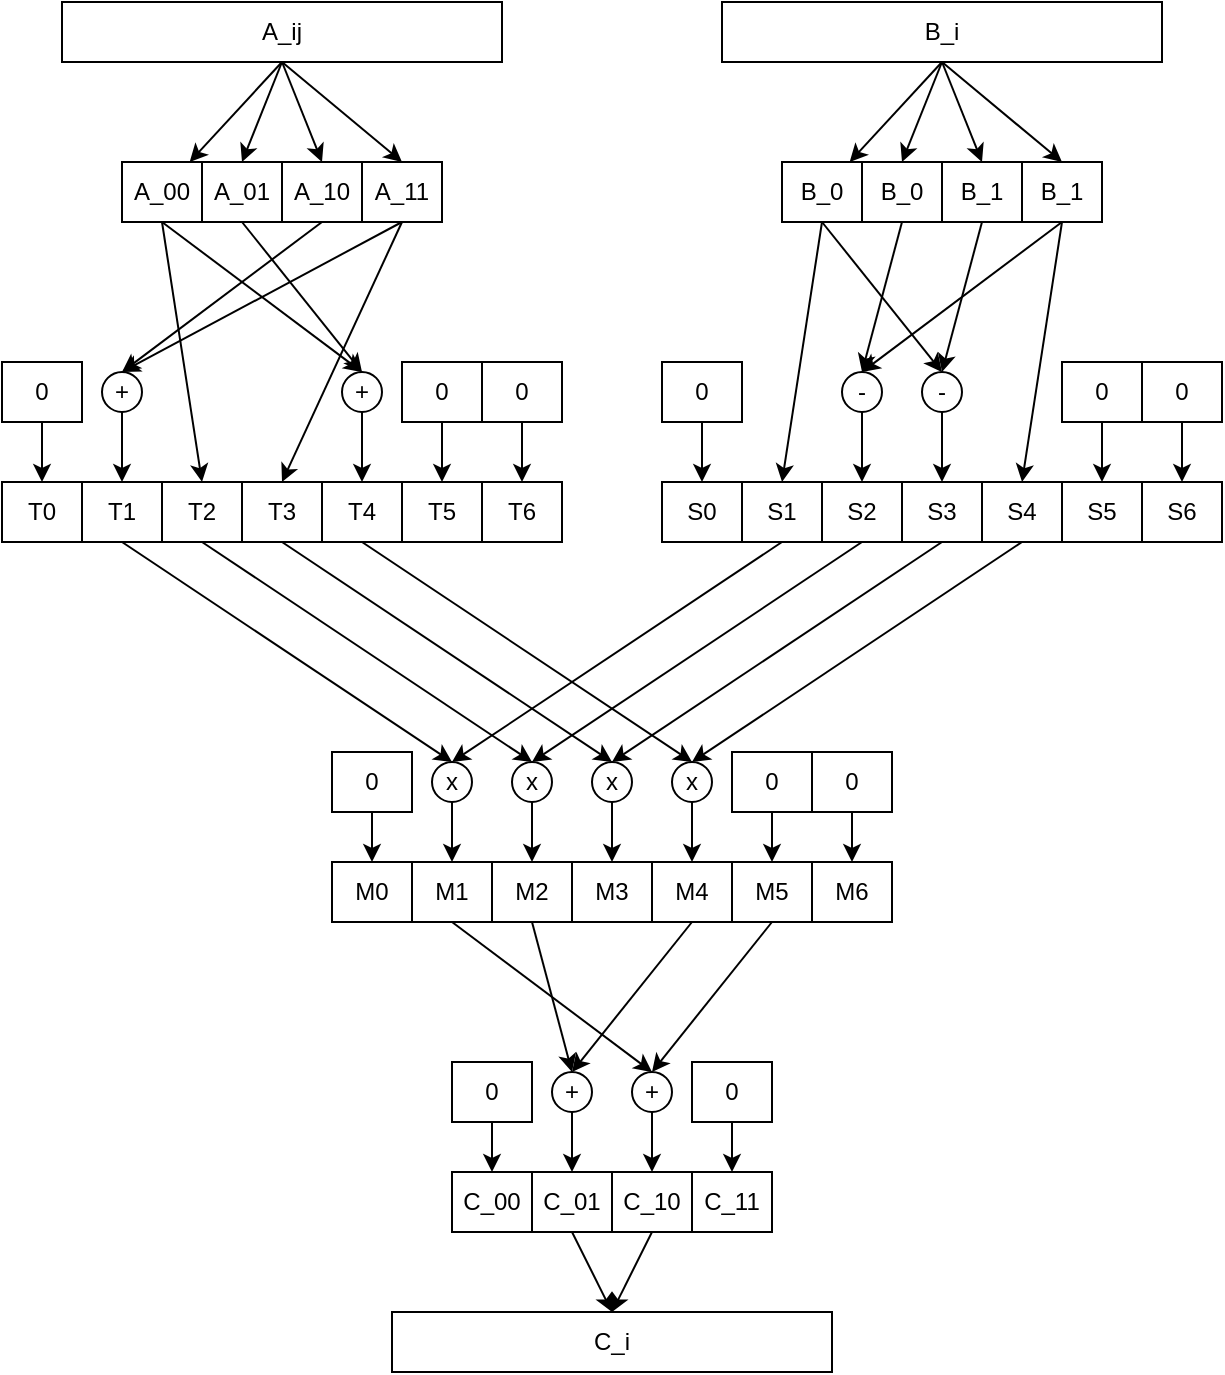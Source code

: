 <mxfile version="27.0.9">
  <diagram name="Page-1" id="YYA-tpIMSf6mjCUmN4pZ">
    <mxGraphModel dx="2066" dy="1201" grid="1" gridSize="10" guides="1" tooltips="1" connect="1" arrows="1" fold="1" page="1" pageScale="1" pageWidth="850" pageHeight="1100" math="0" shadow="0">
      <root>
        <mxCell id="0" />
        <mxCell id="1" parent="0" />
        <mxCell id="SnCa2u7Qq1uV7oJIc8DQ-44" style="edgeStyle=none;rounded=0;orthogonalLoop=1;jettySize=auto;html=1;exitX=0.5;exitY=1;exitDx=0;exitDy=0;" parent="1" source="SnCa2u7Qq1uV7oJIc8DQ-1" target="SnCa2u7Qq1uV7oJIc8DQ-40" edge="1">
          <mxGeometry relative="1" as="geometry" />
        </mxCell>
        <mxCell id="SnCa2u7Qq1uV7oJIc8DQ-45" style="edgeStyle=none;rounded=0;orthogonalLoop=1;jettySize=auto;html=1;exitX=0.5;exitY=1;exitDx=0;exitDy=0;entryX=0.5;entryY=0;entryDx=0;entryDy=0;" parent="1" source="SnCa2u7Qq1uV7oJIc8DQ-1" target="SnCa2u7Qq1uV7oJIc8DQ-43" edge="1">
          <mxGeometry relative="1" as="geometry" />
        </mxCell>
        <mxCell id="SnCa2u7Qq1uV7oJIc8DQ-46" style="edgeStyle=none;rounded=0;orthogonalLoop=1;jettySize=auto;html=1;exitX=0.5;exitY=1;exitDx=0;exitDy=0;entryX=0.5;entryY=0;entryDx=0;entryDy=0;" parent="1" source="SnCa2u7Qq1uV7oJIc8DQ-1" target="SnCa2u7Qq1uV7oJIc8DQ-42" edge="1">
          <mxGeometry relative="1" as="geometry" />
        </mxCell>
        <mxCell id="SnCa2u7Qq1uV7oJIc8DQ-47" style="edgeStyle=none;rounded=0;orthogonalLoop=1;jettySize=auto;html=1;exitX=0.5;exitY=1;exitDx=0;exitDy=0;entryX=0.5;entryY=0;entryDx=0;entryDy=0;" parent="1" source="SnCa2u7Qq1uV7oJIc8DQ-1" target="SnCa2u7Qq1uV7oJIc8DQ-41" edge="1">
          <mxGeometry relative="1" as="geometry" />
        </mxCell>
        <mxCell id="SnCa2u7Qq1uV7oJIc8DQ-1" value="A_ij" style="rounded=0;whiteSpace=wrap;html=1;" parent="1" vertex="1">
          <mxGeometry x="150" y="200" width="220" height="30" as="geometry" />
        </mxCell>
        <mxCell id="SnCa2u7Qq1uV7oJIc8DQ-77" style="edgeStyle=none;rounded=0;orthogonalLoop=1;jettySize=auto;html=1;exitX=0.5;exitY=1;exitDx=0;exitDy=0;entryX=0.5;entryY=0;entryDx=0;entryDy=0;" parent="1" source="SnCa2u7Qq1uV7oJIc8DQ-40" target="SnCa2u7Qq1uV7oJIc8DQ-60" edge="1">
          <mxGeometry relative="1" as="geometry" />
        </mxCell>
        <mxCell id="SnCa2u7Qq1uV7oJIc8DQ-83" style="edgeStyle=none;rounded=0;orthogonalLoop=1;jettySize=auto;html=1;exitX=0.5;exitY=1;exitDx=0;exitDy=0;entryX=0.5;entryY=0;entryDx=0;entryDy=0;" parent="1" source="SnCa2u7Qq1uV7oJIc8DQ-40" target="SnCa2u7Qq1uV7oJIc8DQ-80" edge="1">
          <mxGeometry relative="1" as="geometry" />
        </mxCell>
        <mxCell id="SnCa2u7Qq1uV7oJIc8DQ-40" value="A_00" style="rounded=0;whiteSpace=wrap;html=1;" parent="1" vertex="1">
          <mxGeometry x="180" y="280" width="40" height="30" as="geometry" />
        </mxCell>
        <mxCell id="SnCa2u7Qq1uV7oJIc8DQ-76" style="edgeStyle=none;rounded=0;orthogonalLoop=1;jettySize=auto;html=1;exitX=0.5;exitY=1;exitDx=0;exitDy=0;entryX=0.5;entryY=0;entryDx=0;entryDy=0;" parent="1" source="SnCa2u7Qq1uV7oJIc8DQ-41" target="SnCa2u7Qq1uV7oJIc8DQ-74" edge="1">
          <mxGeometry relative="1" as="geometry" />
        </mxCell>
        <mxCell id="SnCa2u7Qq1uV7oJIc8DQ-78" style="edgeStyle=none;rounded=0;orthogonalLoop=1;jettySize=auto;html=1;exitX=0.5;exitY=1;exitDx=0;exitDy=0;entryX=0.5;entryY=0;entryDx=0;entryDy=0;" parent="1" source="SnCa2u7Qq1uV7oJIc8DQ-41" target="SnCa2u7Qq1uV7oJIc8DQ-59" edge="1">
          <mxGeometry relative="1" as="geometry" />
        </mxCell>
        <mxCell id="SnCa2u7Qq1uV7oJIc8DQ-41" value="A_11" style="rounded=0;whiteSpace=wrap;html=1;" parent="1" vertex="1">
          <mxGeometry x="300" y="280" width="40" height="30" as="geometry" />
        </mxCell>
        <mxCell id="SnCa2u7Qq1uV7oJIc8DQ-75" style="edgeStyle=none;rounded=0;orthogonalLoop=1;jettySize=auto;html=1;exitX=0.5;exitY=1;exitDx=0;exitDy=0;entryX=0.5;entryY=0;entryDx=0;entryDy=0;" parent="1" source="SnCa2u7Qq1uV7oJIc8DQ-42" target="SnCa2u7Qq1uV7oJIc8DQ-74" edge="1">
          <mxGeometry relative="1" as="geometry" />
        </mxCell>
        <mxCell id="SnCa2u7Qq1uV7oJIc8DQ-42" value="A_10" style="rounded=0;whiteSpace=wrap;html=1;" parent="1" vertex="1">
          <mxGeometry x="260" y="280" width="40" height="30" as="geometry" />
        </mxCell>
        <mxCell id="SnCa2u7Qq1uV7oJIc8DQ-84" style="edgeStyle=none;rounded=0;orthogonalLoop=1;jettySize=auto;html=1;exitX=0.5;exitY=1;exitDx=0;exitDy=0;entryX=0.5;entryY=0;entryDx=0;entryDy=0;" parent="1" source="SnCa2u7Qq1uV7oJIc8DQ-43" target="SnCa2u7Qq1uV7oJIc8DQ-80" edge="1">
          <mxGeometry relative="1" as="geometry">
            <mxPoint x="300" y="380" as="targetPoint" />
          </mxGeometry>
        </mxCell>
        <mxCell id="SnCa2u7Qq1uV7oJIc8DQ-43" value="A_01" style="rounded=0;whiteSpace=wrap;html=1;" parent="1" vertex="1">
          <mxGeometry x="220" y="280" width="40" height="30" as="geometry" />
        </mxCell>
        <mxCell id="SnCa2u7Qq1uV7oJIc8DQ-48" style="edgeStyle=none;rounded=0;orthogonalLoop=1;jettySize=auto;html=1;exitX=0.5;exitY=1;exitDx=0;exitDy=0;" parent="1" source="SnCa2u7Qq1uV7oJIc8DQ-52" target="SnCa2u7Qq1uV7oJIc8DQ-53" edge="1">
          <mxGeometry relative="1" as="geometry" />
        </mxCell>
        <mxCell id="SnCa2u7Qq1uV7oJIc8DQ-49" style="edgeStyle=none;rounded=0;orthogonalLoop=1;jettySize=auto;html=1;exitX=0.5;exitY=1;exitDx=0;exitDy=0;entryX=0.5;entryY=0;entryDx=0;entryDy=0;" parent="1" source="SnCa2u7Qq1uV7oJIc8DQ-52" target="SnCa2u7Qq1uV7oJIc8DQ-56" edge="1">
          <mxGeometry relative="1" as="geometry" />
        </mxCell>
        <mxCell id="SnCa2u7Qq1uV7oJIc8DQ-50" style="edgeStyle=none;rounded=0;orthogonalLoop=1;jettySize=auto;html=1;exitX=0.5;exitY=1;exitDx=0;exitDy=0;entryX=0.5;entryY=0;entryDx=0;entryDy=0;" parent="1" source="SnCa2u7Qq1uV7oJIc8DQ-52" target="SnCa2u7Qq1uV7oJIc8DQ-55" edge="1">
          <mxGeometry relative="1" as="geometry" />
        </mxCell>
        <mxCell id="SnCa2u7Qq1uV7oJIc8DQ-51" style="edgeStyle=none;rounded=0;orthogonalLoop=1;jettySize=auto;html=1;exitX=0.5;exitY=1;exitDx=0;exitDy=0;entryX=0.5;entryY=0;entryDx=0;entryDy=0;" parent="1" source="SnCa2u7Qq1uV7oJIc8DQ-52" target="SnCa2u7Qq1uV7oJIc8DQ-54" edge="1">
          <mxGeometry relative="1" as="geometry" />
        </mxCell>
        <mxCell id="SnCa2u7Qq1uV7oJIc8DQ-52" value="B_i" style="rounded=0;whiteSpace=wrap;html=1;" parent="1" vertex="1">
          <mxGeometry x="480" y="200" width="220" height="30" as="geometry" />
        </mxCell>
        <mxCell id="SnCa2u7Qq1uV7oJIc8DQ-103" style="edgeStyle=none;rounded=0;orthogonalLoop=1;jettySize=auto;html=1;exitX=0.5;exitY=1;exitDx=0;exitDy=0;entryX=0.5;entryY=0;entryDx=0;entryDy=0;" parent="1" source="SnCa2u7Qq1uV7oJIc8DQ-53" target="SnCa2u7Qq1uV7oJIc8DQ-93" edge="1">
          <mxGeometry relative="1" as="geometry" />
        </mxCell>
        <mxCell id="SnCa2u7Qq1uV7oJIc8DQ-112" style="edgeStyle=none;rounded=0;orthogonalLoop=1;jettySize=auto;html=1;exitX=0.5;exitY=1;exitDx=0;exitDy=0;entryX=0.5;entryY=0;entryDx=0;entryDy=0;" parent="1" source="SnCa2u7Qq1uV7oJIc8DQ-53" edge="1" target="SnCa2u7Qq1uV7oJIc8DQ-110">
          <mxGeometry relative="1" as="geometry">
            <mxPoint x="590" y="390" as="targetPoint" />
          </mxGeometry>
        </mxCell>
        <mxCell id="SnCa2u7Qq1uV7oJIc8DQ-53" value="B_0" style="rounded=0;whiteSpace=wrap;html=1;" parent="1" vertex="1">
          <mxGeometry x="510" y="280" width="40" height="30" as="geometry" />
        </mxCell>
        <mxCell id="SnCa2u7Qq1uV7oJIc8DQ-107" style="edgeStyle=none;rounded=0;orthogonalLoop=1;jettySize=auto;html=1;exitX=0.5;exitY=1;exitDx=0;exitDy=0;entryX=0.5;entryY=0;entryDx=0;entryDy=0;" parent="1" source="SnCa2u7Qq1uV7oJIc8DQ-54" edge="1" target="SnCa2u7Qq1uV7oJIc8DQ-105">
          <mxGeometry relative="1" as="geometry">
            <mxPoint x="550" y="390" as="targetPoint" />
          </mxGeometry>
        </mxCell>
        <mxCell id="SnCa2u7Qq1uV7oJIc8DQ-114" style="edgeStyle=none;rounded=0;orthogonalLoop=1;jettySize=auto;html=1;exitX=0.5;exitY=1;exitDx=0;exitDy=0;entryX=0.5;entryY=0;entryDx=0;entryDy=0;" parent="1" source="SnCa2u7Qq1uV7oJIc8DQ-54" target="SnCa2u7Qq1uV7oJIc8DQ-94" edge="1">
          <mxGeometry relative="1" as="geometry" />
        </mxCell>
        <mxCell id="SnCa2u7Qq1uV7oJIc8DQ-54" value="B_1" style="rounded=0;whiteSpace=wrap;html=1;" parent="1" vertex="1">
          <mxGeometry x="630" y="280" width="40" height="30" as="geometry" />
        </mxCell>
        <mxCell id="SnCa2u7Qq1uV7oJIc8DQ-111" style="edgeStyle=none;rounded=0;orthogonalLoop=1;jettySize=auto;html=1;exitX=0.5;exitY=1;exitDx=0;exitDy=0;entryX=0.5;entryY=0;entryDx=0;entryDy=0;" parent="1" source="SnCa2u7Qq1uV7oJIc8DQ-55" target="SnCa2u7Qq1uV7oJIc8DQ-110" edge="1">
          <mxGeometry relative="1" as="geometry" />
        </mxCell>
        <mxCell id="SnCa2u7Qq1uV7oJIc8DQ-55" value="B_1" style="rounded=0;whiteSpace=wrap;html=1;" parent="1" vertex="1">
          <mxGeometry x="590" y="280" width="40" height="30" as="geometry" />
        </mxCell>
        <mxCell id="SnCa2u7Qq1uV7oJIc8DQ-106" style="edgeStyle=none;rounded=0;orthogonalLoop=1;jettySize=auto;html=1;exitX=0.5;exitY=1;exitDx=0;exitDy=0;entryX=0.5;entryY=0;entryDx=0;entryDy=0;" parent="1" source="SnCa2u7Qq1uV7oJIc8DQ-56" target="SnCa2u7Qq1uV7oJIc8DQ-105" edge="1">
          <mxGeometry relative="1" as="geometry" />
        </mxCell>
        <mxCell id="SnCa2u7Qq1uV7oJIc8DQ-56" value="B_0" style="rounded=0;whiteSpace=wrap;html=1;" parent="1" vertex="1">
          <mxGeometry x="550" y="280" width="40" height="30" as="geometry" />
        </mxCell>
        <mxCell id="SnCa2u7Qq1uV7oJIc8DQ-147" style="edgeStyle=none;rounded=0;orthogonalLoop=1;jettySize=auto;html=1;exitX=0.5;exitY=1;exitDx=0;exitDy=0;entryX=0.5;entryY=0;entryDx=0;entryDy=0;" parent="1" source="SnCa2u7Qq1uV7oJIc8DQ-57" target="SnCa2u7Qq1uV7oJIc8DQ-132" edge="1">
          <mxGeometry relative="1" as="geometry" />
        </mxCell>
        <mxCell id="SnCa2u7Qq1uV7oJIc8DQ-57" value="T1" style="rounded=0;whiteSpace=wrap;html=1;" parent="1" vertex="1">
          <mxGeometry x="160" y="440" width="40" height="30" as="geometry" />
        </mxCell>
        <mxCell id="SnCa2u7Qq1uV7oJIc8DQ-150" style="edgeStyle=none;rounded=0;orthogonalLoop=1;jettySize=auto;html=1;exitX=0.5;exitY=1;exitDx=0;exitDy=0;entryX=0.5;entryY=0;entryDx=0;entryDy=0;" parent="1" source="SnCa2u7Qq1uV7oJIc8DQ-58" target="SnCa2u7Qq1uV7oJIc8DQ-135" edge="1">
          <mxGeometry relative="1" as="geometry" />
        </mxCell>
        <mxCell id="SnCa2u7Qq1uV7oJIc8DQ-58" value="T4" style="rounded=0;whiteSpace=wrap;html=1;" parent="1" vertex="1">
          <mxGeometry x="280" y="440" width="40" height="30" as="geometry" />
        </mxCell>
        <mxCell id="SnCa2u7Qq1uV7oJIc8DQ-149" style="edgeStyle=none;rounded=0;orthogonalLoop=1;jettySize=auto;html=1;exitX=0.5;exitY=1;exitDx=0;exitDy=0;entryX=0.5;entryY=0;entryDx=0;entryDy=0;" parent="1" source="SnCa2u7Qq1uV7oJIc8DQ-59" target="SnCa2u7Qq1uV7oJIc8DQ-134" edge="1">
          <mxGeometry relative="1" as="geometry" />
        </mxCell>
        <mxCell id="SnCa2u7Qq1uV7oJIc8DQ-59" value="T3" style="rounded=0;whiteSpace=wrap;html=1;" parent="1" vertex="1">
          <mxGeometry x="240" y="440" width="40" height="30" as="geometry" />
        </mxCell>
        <mxCell id="SnCa2u7Qq1uV7oJIc8DQ-148" style="edgeStyle=none;rounded=0;orthogonalLoop=1;jettySize=auto;html=1;exitX=0.5;exitY=1;exitDx=0;exitDy=0;entryX=0.5;entryY=0;entryDx=0;entryDy=0;" parent="1" source="SnCa2u7Qq1uV7oJIc8DQ-60" target="SnCa2u7Qq1uV7oJIc8DQ-133" edge="1">
          <mxGeometry relative="1" as="geometry" />
        </mxCell>
        <mxCell id="SnCa2u7Qq1uV7oJIc8DQ-60" value="T2" style="rounded=0;whiteSpace=wrap;html=1;" parent="1" vertex="1">
          <mxGeometry x="200" y="440" width="40" height="30" as="geometry" />
        </mxCell>
        <mxCell id="SnCa2u7Qq1uV7oJIc8DQ-61" value="T6" style="rounded=0;whiteSpace=wrap;html=1;" parent="1" vertex="1">
          <mxGeometry x="360" y="440" width="40" height="30" as="geometry" />
        </mxCell>
        <mxCell id="SnCa2u7Qq1uV7oJIc8DQ-62" value="T0" style="rounded=0;whiteSpace=wrap;html=1;" parent="1" vertex="1">
          <mxGeometry x="120" y="440" width="40" height="30" as="geometry" />
        </mxCell>
        <mxCell id="SnCa2u7Qq1uV7oJIc8DQ-63" value="T5" style="rounded=0;whiteSpace=wrap;html=1;" parent="1" vertex="1">
          <mxGeometry x="320" y="440" width="40" height="30" as="geometry" />
        </mxCell>
        <mxCell id="SnCa2u7Qq1uV7oJIc8DQ-69" style="edgeStyle=none;rounded=0;orthogonalLoop=1;jettySize=auto;html=1;entryX=0.5;entryY=0;entryDx=0;entryDy=0;exitX=0.5;exitY=1;exitDx=0;exitDy=0;" parent="1" source="JD68LoVkahOESRiFlaTk-2" target="SnCa2u7Qq1uV7oJIc8DQ-62" edge="1">
          <mxGeometry relative="1" as="geometry">
            <mxPoint x="140" y="405" as="sourcePoint" />
          </mxGeometry>
        </mxCell>
        <mxCell id="SnCa2u7Qq1uV7oJIc8DQ-79" style="edgeStyle=none;rounded=0;orthogonalLoop=1;jettySize=auto;html=1;exitX=0.5;exitY=1;exitDx=0;exitDy=0;entryX=0.5;entryY=0;entryDx=0;entryDy=0;" parent="1" source="SnCa2u7Qq1uV7oJIc8DQ-74" target="SnCa2u7Qq1uV7oJIc8DQ-57" edge="1">
          <mxGeometry relative="1" as="geometry" />
        </mxCell>
        <mxCell id="SnCa2u7Qq1uV7oJIc8DQ-74" value="+" style="ellipse;whiteSpace=wrap;html=1;aspect=fixed;" parent="1" vertex="1">
          <mxGeometry x="170" y="385" width="20" height="20" as="geometry" />
        </mxCell>
        <mxCell id="SnCa2u7Qq1uV7oJIc8DQ-82" style="edgeStyle=none;rounded=0;orthogonalLoop=1;jettySize=auto;html=1;exitX=0.5;exitY=1;exitDx=0;exitDy=0;entryX=0.5;entryY=0;entryDx=0;entryDy=0;" parent="1" source="SnCa2u7Qq1uV7oJIc8DQ-80" target="SnCa2u7Qq1uV7oJIc8DQ-58" edge="1">
          <mxGeometry relative="1" as="geometry" />
        </mxCell>
        <mxCell id="SnCa2u7Qq1uV7oJIc8DQ-80" value="+" style="ellipse;whiteSpace=wrap;html=1;aspect=fixed;" parent="1" vertex="1">
          <mxGeometry x="290" y="385" width="20" height="20" as="geometry" />
        </mxCell>
        <mxCell id="SnCa2u7Qq1uV7oJIc8DQ-88" style="edgeStyle=none;rounded=0;orthogonalLoop=1;jettySize=auto;html=1;exitX=0.5;exitY=1;exitDx=0;exitDy=0;entryX=0.5;entryY=0;entryDx=0;entryDy=0;" parent="1" source="JD68LoVkahOESRiFlaTk-3" target="SnCa2u7Qq1uV7oJIc8DQ-63" edge="1">
          <mxGeometry relative="1" as="geometry">
            <mxPoint x="340" y="410" as="sourcePoint" />
          </mxGeometry>
        </mxCell>
        <mxCell id="SnCa2u7Qq1uV7oJIc8DQ-90" style="edgeStyle=none;rounded=0;orthogonalLoop=1;jettySize=auto;html=1;exitX=0.5;exitY=1;exitDx=0;exitDy=0;entryX=0.5;entryY=0;entryDx=0;entryDy=0;" parent="1" target="SnCa2u7Qq1uV7oJIc8DQ-61" edge="1">
          <mxGeometry relative="1" as="geometry">
            <mxPoint x="380" y="410" as="sourcePoint" />
          </mxGeometry>
        </mxCell>
        <mxCell id="SnCa2u7Qq1uV7oJIc8DQ-153" style="edgeStyle=none;rounded=0;orthogonalLoop=1;jettySize=auto;html=1;exitX=0.5;exitY=1;exitDx=0;exitDy=0;entryX=0.5;entryY=0;entryDx=0;entryDy=0;" parent="1" source="SnCa2u7Qq1uV7oJIc8DQ-93" target="SnCa2u7Qq1uV7oJIc8DQ-132" edge="1">
          <mxGeometry relative="1" as="geometry" />
        </mxCell>
        <mxCell id="SnCa2u7Qq1uV7oJIc8DQ-93" value="S1" style="rounded=0;whiteSpace=wrap;html=1;" parent="1" vertex="1">
          <mxGeometry x="490" y="440" width="40" height="30" as="geometry" />
        </mxCell>
        <mxCell id="SnCa2u7Qq1uV7oJIc8DQ-156" style="edgeStyle=none;rounded=0;orthogonalLoop=1;jettySize=auto;html=1;exitX=0.5;exitY=1;exitDx=0;exitDy=0;entryX=0.5;entryY=0;entryDx=0;entryDy=0;" parent="1" source="SnCa2u7Qq1uV7oJIc8DQ-94" target="SnCa2u7Qq1uV7oJIc8DQ-135" edge="1">
          <mxGeometry relative="1" as="geometry" />
        </mxCell>
        <mxCell id="SnCa2u7Qq1uV7oJIc8DQ-94" value="S4" style="rounded=0;whiteSpace=wrap;html=1;" parent="1" vertex="1">
          <mxGeometry x="610" y="440" width="40" height="30" as="geometry" />
        </mxCell>
        <mxCell id="SnCa2u7Qq1uV7oJIc8DQ-155" style="edgeStyle=none;rounded=0;orthogonalLoop=1;jettySize=auto;html=1;exitX=0.5;exitY=1;exitDx=0;exitDy=0;entryX=0.5;entryY=0;entryDx=0;entryDy=0;" parent="1" source="SnCa2u7Qq1uV7oJIc8DQ-95" target="SnCa2u7Qq1uV7oJIc8DQ-134" edge="1">
          <mxGeometry relative="1" as="geometry" />
        </mxCell>
        <mxCell id="SnCa2u7Qq1uV7oJIc8DQ-95" value="S3" style="rounded=0;whiteSpace=wrap;html=1;" parent="1" vertex="1">
          <mxGeometry x="570" y="440" width="40" height="30" as="geometry" />
        </mxCell>
        <mxCell id="SnCa2u7Qq1uV7oJIc8DQ-154" style="edgeStyle=none;rounded=0;orthogonalLoop=1;jettySize=auto;html=1;exitX=0.5;exitY=1;exitDx=0;exitDy=0;entryX=0.5;entryY=0;entryDx=0;entryDy=0;" parent="1" source="SnCa2u7Qq1uV7oJIc8DQ-96" target="SnCa2u7Qq1uV7oJIc8DQ-133" edge="1">
          <mxGeometry relative="1" as="geometry" />
        </mxCell>
        <mxCell id="SnCa2u7Qq1uV7oJIc8DQ-96" value="S2" style="rounded=0;whiteSpace=wrap;html=1;" parent="1" vertex="1">
          <mxGeometry x="530" y="440" width="40" height="30" as="geometry" />
        </mxCell>
        <mxCell id="SnCa2u7Qq1uV7oJIc8DQ-97" value="S6" style="rounded=0;whiteSpace=wrap;html=1;" parent="1" vertex="1">
          <mxGeometry x="690" y="440" width="40" height="30" as="geometry" />
        </mxCell>
        <mxCell id="SnCa2u7Qq1uV7oJIc8DQ-98" value="S0" style="rounded=0;whiteSpace=wrap;html=1;" parent="1" vertex="1">
          <mxGeometry x="450" y="440" width="40" height="30" as="geometry" />
        </mxCell>
        <mxCell id="SnCa2u7Qq1uV7oJIc8DQ-99" value="S5" style="rounded=0;whiteSpace=wrap;html=1;" parent="1" vertex="1">
          <mxGeometry x="650" y="440" width="40" height="30" as="geometry" />
        </mxCell>
        <mxCell id="SnCa2u7Qq1uV7oJIc8DQ-104" style="edgeStyle=none;rounded=0;orthogonalLoop=1;jettySize=auto;html=1;exitX=0.5;exitY=1;exitDx=0;exitDy=0;entryX=0.5;entryY=0;entryDx=0;entryDy=0;" parent="1" target="SnCa2u7Qq1uV7oJIc8DQ-98" edge="1">
          <mxGeometry relative="1" as="geometry">
            <mxPoint x="470" y="410" as="sourcePoint" />
          </mxGeometry>
        </mxCell>
        <mxCell id="SnCa2u7Qq1uV7oJIc8DQ-108" style="edgeStyle=none;rounded=0;orthogonalLoop=1;jettySize=auto;html=1;exitX=0.5;exitY=1;exitDx=0;exitDy=0;entryX=0.5;entryY=0;entryDx=0;entryDy=0;" parent="1" source="SnCa2u7Qq1uV7oJIc8DQ-105" target="SnCa2u7Qq1uV7oJIc8DQ-96" edge="1">
          <mxGeometry relative="1" as="geometry" />
        </mxCell>
        <mxCell id="SnCa2u7Qq1uV7oJIc8DQ-105" value="-" style="ellipse;whiteSpace=wrap;html=1;aspect=fixed;" parent="1" vertex="1">
          <mxGeometry x="540" y="385" width="20" height="20" as="geometry" />
        </mxCell>
        <mxCell id="SnCa2u7Qq1uV7oJIc8DQ-113" style="edgeStyle=none;rounded=0;orthogonalLoop=1;jettySize=auto;html=1;exitX=0.5;exitY=1;exitDx=0;exitDy=0;entryX=0.5;entryY=0;entryDx=0;entryDy=0;" parent="1" source="SnCa2u7Qq1uV7oJIc8DQ-110" target="SnCa2u7Qq1uV7oJIc8DQ-95" edge="1">
          <mxGeometry relative="1" as="geometry" />
        </mxCell>
        <mxCell id="SnCa2u7Qq1uV7oJIc8DQ-110" value="-" style="ellipse;whiteSpace=wrap;html=1;aspect=fixed;" parent="1" vertex="1">
          <mxGeometry x="580" y="385" width="20" height="20" as="geometry" />
        </mxCell>
        <mxCell id="SnCa2u7Qq1uV7oJIc8DQ-118" style="edgeStyle=none;rounded=0;orthogonalLoop=1;jettySize=auto;html=1;exitX=0.5;exitY=1;exitDx=0;exitDy=0;entryX=0.5;entryY=0;entryDx=0;entryDy=0;" parent="1" target="SnCa2u7Qq1uV7oJIc8DQ-99" edge="1">
          <mxGeometry relative="1" as="geometry">
            <mxPoint x="670" y="410" as="sourcePoint" />
          </mxGeometry>
        </mxCell>
        <mxCell id="SnCa2u7Qq1uV7oJIc8DQ-121" style="edgeStyle=none;rounded=0;orthogonalLoop=1;jettySize=auto;html=1;exitX=0.5;exitY=1;exitDx=0;exitDy=0;entryX=0.5;entryY=0;entryDx=0;entryDy=0;" parent="1" target="SnCa2u7Qq1uV7oJIc8DQ-97" edge="1">
          <mxGeometry relative="1" as="geometry">
            <mxPoint x="710" y="410" as="sourcePoint" />
          </mxGeometry>
        </mxCell>
        <mxCell id="SnCa2u7Qq1uV7oJIc8DQ-185" style="edgeStyle=none;rounded=0;orthogonalLoop=1;jettySize=auto;html=1;exitX=0.5;exitY=1;exitDx=0;exitDy=0;entryX=0.5;entryY=0;entryDx=0;entryDy=0;" parent="1" source="SnCa2u7Qq1uV7oJIc8DQ-124" target="SnCa2u7Qq1uV7oJIc8DQ-165" edge="1">
          <mxGeometry relative="1" as="geometry" />
        </mxCell>
        <mxCell id="SnCa2u7Qq1uV7oJIc8DQ-124" value="M1" style="rounded=0;whiteSpace=wrap;html=1;" parent="1" vertex="1">
          <mxGeometry x="325" y="630" width="40" height="30" as="geometry" />
        </mxCell>
        <mxCell id="SnCa2u7Qq1uV7oJIc8DQ-184" style="edgeStyle=none;rounded=0;orthogonalLoop=1;jettySize=auto;html=1;exitX=0.5;exitY=1;exitDx=0;exitDy=0;entryX=0.5;entryY=0;entryDx=0;entryDy=0;" parent="1" source="SnCa2u7Qq1uV7oJIc8DQ-125" target="SnCa2u7Qq1uV7oJIc8DQ-164" edge="1">
          <mxGeometry relative="1" as="geometry" />
        </mxCell>
        <mxCell id="SnCa2u7Qq1uV7oJIc8DQ-125" value="M4" style="rounded=0;whiteSpace=wrap;html=1;" parent="1" vertex="1">
          <mxGeometry x="445" y="630" width="40" height="30" as="geometry" />
        </mxCell>
        <mxCell id="SnCa2u7Qq1uV7oJIc8DQ-126" value="M3" style="rounded=0;whiteSpace=wrap;html=1;" parent="1" vertex="1">
          <mxGeometry x="405" y="630" width="40" height="30" as="geometry" />
        </mxCell>
        <mxCell id="SnCa2u7Qq1uV7oJIc8DQ-183" style="edgeStyle=none;rounded=0;orthogonalLoop=1;jettySize=auto;html=1;exitX=0.5;exitY=1;exitDx=0;exitDy=0;entryX=0.5;entryY=0;entryDx=0;entryDy=0;" parent="1" source="SnCa2u7Qq1uV7oJIc8DQ-127" target="SnCa2u7Qq1uV7oJIc8DQ-164" edge="1">
          <mxGeometry relative="1" as="geometry" />
        </mxCell>
        <mxCell id="SnCa2u7Qq1uV7oJIc8DQ-127" value="M2" style="rounded=0;whiteSpace=wrap;html=1;" parent="1" vertex="1">
          <mxGeometry x="365" y="630" width="40" height="30" as="geometry" />
        </mxCell>
        <mxCell id="SnCa2u7Qq1uV7oJIc8DQ-128" value="M6" style="rounded=0;whiteSpace=wrap;html=1;" parent="1" vertex="1">
          <mxGeometry x="525" y="630" width="40" height="30" as="geometry" />
        </mxCell>
        <mxCell id="SnCa2u7Qq1uV7oJIc8DQ-129" value="M0" style="rounded=0;whiteSpace=wrap;html=1;" parent="1" vertex="1">
          <mxGeometry x="285" y="630" width="40" height="30" as="geometry" />
        </mxCell>
        <mxCell id="SnCa2u7Qq1uV7oJIc8DQ-186" style="edgeStyle=none;rounded=0;orthogonalLoop=1;jettySize=auto;html=1;exitX=0.5;exitY=1;exitDx=0;exitDy=0;entryX=0.5;entryY=0;entryDx=0;entryDy=0;" parent="1" source="SnCa2u7Qq1uV7oJIc8DQ-130" target="SnCa2u7Qq1uV7oJIc8DQ-165" edge="1">
          <mxGeometry relative="1" as="geometry">
            <mxPoint x="440" y="820" as="targetPoint" />
          </mxGeometry>
        </mxCell>
        <mxCell id="SnCa2u7Qq1uV7oJIc8DQ-130" value="M5" style="rounded=0;whiteSpace=wrap;html=1;" parent="1" vertex="1">
          <mxGeometry x="485" y="630" width="40" height="30" as="geometry" />
        </mxCell>
        <mxCell id="SnCa2u7Qq1uV7oJIc8DQ-139" style="edgeStyle=none;rounded=0;orthogonalLoop=1;jettySize=auto;html=1;exitX=0.5;exitY=1;exitDx=0;exitDy=0;entryX=0.5;entryY=0;entryDx=0;entryDy=0;" parent="1" target="SnCa2u7Qq1uV7oJIc8DQ-129" edge="1">
          <mxGeometry relative="1" as="geometry">
            <mxPoint x="305" y="600" as="sourcePoint" />
          </mxGeometry>
        </mxCell>
        <mxCell id="SnCa2u7Qq1uV7oJIc8DQ-140" style="edgeStyle=none;rounded=0;orthogonalLoop=1;jettySize=auto;html=1;exitX=0.5;exitY=1;exitDx=0;exitDy=0;entryX=0.5;entryY=0;entryDx=0;entryDy=0;" parent="1" source="SnCa2u7Qq1uV7oJIc8DQ-132" target="SnCa2u7Qq1uV7oJIc8DQ-124" edge="1">
          <mxGeometry relative="1" as="geometry" />
        </mxCell>
        <mxCell id="SnCa2u7Qq1uV7oJIc8DQ-132" value="x" style="ellipse;whiteSpace=wrap;html=1;aspect=fixed;" parent="1" vertex="1">
          <mxGeometry x="335" y="580" width="20" height="20" as="geometry" />
        </mxCell>
        <mxCell id="SnCa2u7Qq1uV7oJIc8DQ-141" style="edgeStyle=none;rounded=0;orthogonalLoop=1;jettySize=auto;html=1;exitX=0.5;exitY=1;exitDx=0;exitDy=0;entryX=0.5;entryY=0;entryDx=0;entryDy=0;" parent="1" source="SnCa2u7Qq1uV7oJIc8DQ-133" target="SnCa2u7Qq1uV7oJIc8DQ-127" edge="1">
          <mxGeometry relative="1" as="geometry" />
        </mxCell>
        <mxCell id="SnCa2u7Qq1uV7oJIc8DQ-133" value="x" style="ellipse;whiteSpace=wrap;html=1;aspect=fixed;" parent="1" vertex="1">
          <mxGeometry x="375" y="580" width="20" height="20" as="geometry" />
        </mxCell>
        <mxCell id="SnCa2u7Qq1uV7oJIc8DQ-142" style="edgeStyle=none;rounded=0;orthogonalLoop=1;jettySize=auto;html=1;exitX=0.5;exitY=1;exitDx=0;exitDy=0;entryX=0.5;entryY=0;entryDx=0;entryDy=0;" parent="1" source="SnCa2u7Qq1uV7oJIc8DQ-134" target="SnCa2u7Qq1uV7oJIc8DQ-126" edge="1">
          <mxGeometry relative="1" as="geometry" />
        </mxCell>
        <mxCell id="SnCa2u7Qq1uV7oJIc8DQ-134" value="x" style="ellipse;whiteSpace=wrap;html=1;aspect=fixed;" parent="1" vertex="1">
          <mxGeometry x="415" y="580" width="20" height="20" as="geometry" />
        </mxCell>
        <mxCell id="SnCa2u7Qq1uV7oJIc8DQ-143" style="edgeStyle=none;rounded=0;orthogonalLoop=1;jettySize=auto;html=1;exitX=0.5;exitY=1;exitDx=0;exitDy=0;entryX=0.5;entryY=0;entryDx=0;entryDy=0;" parent="1" source="SnCa2u7Qq1uV7oJIc8DQ-135" target="SnCa2u7Qq1uV7oJIc8DQ-125" edge="1">
          <mxGeometry relative="1" as="geometry" />
        </mxCell>
        <mxCell id="SnCa2u7Qq1uV7oJIc8DQ-135" value="x" style="ellipse;whiteSpace=wrap;html=1;aspect=fixed;" parent="1" vertex="1">
          <mxGeometry x="455" y="580" width="20" height="20" as="geometry" />
        </mxCell>
        <mxCell id="SnCa2u7Qq1uV7oJIc8DQ-144" style="edgeStyle=none;rounded=0;orthogonalLoop=1;jettySize=auto;html=1;exitX=0.5;exitY=1;exitDx=0;exitDy=0;entryX=0.5;entryY=0;entryDx=0;entryDy=0;" parent="1" target="SnCa2u7Qq1uV7oJIc8DQ-130" edge="1">
          <mxGeometry relative="1" as="geometry">
            <mxPoint x="505" y="600" as="sourcePoint" />
          </mxGeometry>
        </mxCell>
        <mxCell id="SnCa2u7Qq1uV7oJIc8DQ-145" style="edgeStyle=none;rounded=0;orthogonalLoop=1;jettySize=auto;html=1;exitX=0.5;exitY=1;exitDx=0;exitDy=0;entryX=0.5;entryY=0;entryDx=0;entryDy=0;" parent="1" target="SnCa2u7Qq1uV7oJIc8DQ-128" edge="1">
          <mxGeometry relative="1" as="geometry">
            <mxPoint x="545" y="600" as="sourcePoint" />
          </mxGeometry>
        </mxCell>
        <mxCell id="SnCa2u7Qq1uV7oJIc8DQ-159" value="C_00" style="rounded=0;whiteSpace=wrap;html=1;" parent="1" vertex="1">
          <mxGeometry x="345" y="785" width="40" height="30" as="geometry" />
        </mxCell>
        <mxCell id="SnCa2u7Qq1uV7oJIc8DQ-160" value="C_11" style="rounded=0;whiteSpace=wrap;html=1;" parent="1" vertex="1">
          <mxGeometry x="465" y="785" width="40" height="30" as="geometry" />
        </mxCell>
        <mxCell id="SnCa2u7Qq1uV7oJIc8DQ-201" style="edgeStyle=none;rounded=0;orthogonalLoop=1;jettySize=auto;html=1;exitX=0.5;exitY=1;exitDx=0;exitDy=0;entryX=0.5;entryY=0;entryDx=0;entryDy=0;" parent="1" source="SnCa2u7Qq1uV7oJIc8DQ-161" target="SnCa2u7Qq1uV7oJIc8DQ-198" edge="1">
          <mxGeometry relative="1" as="geometry" />
        </mxCell>
        <mxCell id="SnCa2u7Qq1uV7oJIc8DQ-161" value="C_10" style="rounded=0;whiteSpace=wrap;html=1;" parent="1" vertex="1">
          <mxGeometry x="425" y="785" width="40" height="30" as="geometry" />
        </mxCell>
        <mxCell id="SnCa2u7Qq1uV7oJIc8DQ-200" style="edgeStyle=none;rounded=0;orthogonalLoop=1;jettySize=auto;html=1;exitX=0.5;exitY=1;exitDx=0;exitDy=0;entryX=0.5;entryY=0;entryDx=0;entryDy=0;" parent="1" source="SnCa2u7Qq1uV7oJIc8DQ-162" target="SnCa2u7Qq1uV7oJIc8DQ-198" edge="1">
          <mxGeometry relative="1" as="geometry">
            <mxPoint x="430" y="855" as="targetPoint" />
          </mxGeometry>
        </mxCell>
        <mxCell id="SnCa2u7Qq1uV7oJIc8DQ-162" value="C_01" style="rounded=0;whiteSpace=wrap;html=1;" parent="1" vertex="1">
          <mxGeometry x="385" y="785" width="40" height="30" as="geometry" />
        </mxCell>
        <mxCell id="SnCa2u7Qq1uV7oJIc8DQ-168" style="edgeStyle=none;rounded=0;orthogonalLoop=1;jettySize=auto;html=1;exitX=0.5;exitY=1;exitDx=0;exitDy=0;entryX=0.5;entryY=0;entryDx=0;entryDy=0;" parent="1" source="SnCa2u7Qq1uV7oJIc8DQ-164" target="SnCa2u7Qq1uV7oJIc8DQ-162" edge="1">
          <mxGeometry relative="1" as="geometry" />
        </mxCell>
        <mxCell id="SnCa2u7Qq1uV7oJIc8DQ-164" value="+" style="ellipse;whiteSpace=wrap;html=1;aspect=fixed;" parent="1" vertex="1">
          <mxGeometry x="395" y="735" width="20" height="20" as="geometry" />
        </mxCell>
        <mxCell id="SnCa2u7Qq1uV7oJIc8DQ-169" style="edgeStyle=none;rounded=0;orthogonalLoop=1;jettySize=auto;html=1;exitX=0.5;exitY=1;exitDx=0;exitDy=0;entryX=0.5;entryY=0;entryDx=0;entryDy=0;" parent="1" source="SnCa2u7Qq1uV7oJIc8DQ-165" target="SnCa2u7Qq1uV7oJIc8DQ-161" edge="1">
          <mxGeometry relative="1" as="geometry" />
        </mxCell>
        <mxCell id="SnCa2u7Qq1uV7oJIc8DQ-165" value="+" style="ellipse;whiteSpace=wrap;html=1;aspect=fixed;" parent="1" vertex="1">
          <mxGeometry x="435" y="735" width="20" height="20" as="geometry" />
        </mxCell>
        <mxCell id="SnCa2u7Qq1uV7oJIc8DQ-182" style="edgeStyle=none;rounded=0;orthogonalLoop=1;jettySize=auto;html=1;entryX=0.5;entryY=0;entryDx=0;entryDy=0;exitX=0.5;exitY=1;exitDx=0;exitDy=0;" parent="1" source="JD68LoVkahOESRiFlaTk-12" target="SnCa2u7Qq1uV7oJIc8DQ-159" edge="1">
          <mxGeometry relative="1" as="geometry">
            <mxPoint x="360" y="755" as="sourcePoint" />
          </mxGeometry>
        </mxCell>
        <mxCell id="SnCa2u7Qq1uV7oJIc8DQ-198" value="C_i" style="rounded=0;whiteSpace=wrap;html=1;" parent="1" vertex="1">
          <mxGeometry x="315" y="855" width="220" height="30" as="geometry" />
        </mxCell>
        <mxCell id="JD68LoVkahOESRiFlaTk-2" value="0" style="rounded=0;whiteSpace=wrap;html=1;" vertex="1" parent="1">
          <mxGeometry x="120" y="380" width="40" height="30" as="geometry" />
        </mxCell>
        <mxCell id="JD68LoVkahOESRiFlaTk-3" value="0" style="rounded=0;whiteSpace=wrap;html=1;" vertex="1" parent="1">
          <mxGeometry x="320" y="380" width="40" height="30" as="geometry" />
        </mxCell>
        <mxCell id="JD68LoVkahOESRiFlaTk-5" value="0" style="rounded=0;whiteSpace=wrap;html=1;" vertex="1" parent="1">
          <mxGeometry x="360" y="380" width="40" height="30" as="geometry" />
        </mxCell>
        <mxCell id="JD68LoVkahOESRiFlaTk-6" value="0" style="rounded=0;whiteSpace=wrap;html=1;" vertex="1" parent="1">
          <mxGeometry x="450" y="380" width="40" height="30" as="geometry" />
        </mxCell>
        <mxCell id="JD68LoVkahOESRiFlaTk-7" value="0" style="rounded=0;whiteSpace=wrap;html=1;" vertex="1" parent="1">
          <mxGeometry x="650" y="380" width="40" height="30" as="geometry" />
        </mxCell>
        <mxCell id="JD68LoVkahOESRiFlaTk-8" value="0" style="rounded=0;whiteSpace=wrap;html=1;" vertex="1" parent="1">
          <mxGeometry x="690" y="380" width="40" height="30" as="geometry" />
        </mxCell>
        <mxCell id="JD68LoVkahOESRiFlaTk-9" value="0" style="rounded=0;whiteSpace=wrap;html=1;" vertex="1" parent="1">
          <mxGeometry x="285" y="575" width="40" height="30" as="geometry" />
        </mxCell>
        <mxCell id="JD68LoVkahOESRiFlaTk-10" value="0" style="rounded=0;whiteSpace=wrap;html=1;" vertex="1" parent="1">
          <mxGeometry x="485" y="575" width="40" height="30" as="geometry" />
        </mxCell>
        <mxCell id="JD68LoVkahOESRiFlaTk-11" value="0" style="rounded=0;whiteSpace=wrap;html=1;" vertex="1" parent="1">
          <mxGeometry x="525" y="575" width="40" height="30" as="geometry" />
        </mxCell>
        <mxCell id="JD68LoVkahOESRiFlaTk-12" value="0" style="rounded=0;whiteSpace=wrap;html=1;" vertex="1" parent="1">
          <mxGeometry x="345" y="730" width="40" height="30" as="geometry" />
        </mxCell>
        <mxCell id="JD68LoVkahOESRiFlaTk-14" style="edgeStyle=orthogonalEdgeStyle;rounded=0;orthogonalLoop=1;jettySize=auto;html=1;exitX=0.5;exitY=1;exitDx=0;exitDy=0;entryX=0.5;entryY=0;entryDx=0;entryDy=0;" edge="1" parent="1" source="JD68LoVkahOESRiFlaTk-13" target="SnCa2u7Qq1uV7oJIc8DQ-160">
          <mxGeometry relative="1" as="geometry" />
        </mxCell>
        <mxCell id="JD68LoVkahOESRiFlaTk-13" value="0" style="rounded=0;whiteSpace=wrap;html=1;" vertex="1" parent="1">
          <mxGeometry x="465" y="730" width="40" height="30" as="geometry" />
        </mxCell>
      </root>
    </mxGraphModel>
  </diagram>
</mxfile>
